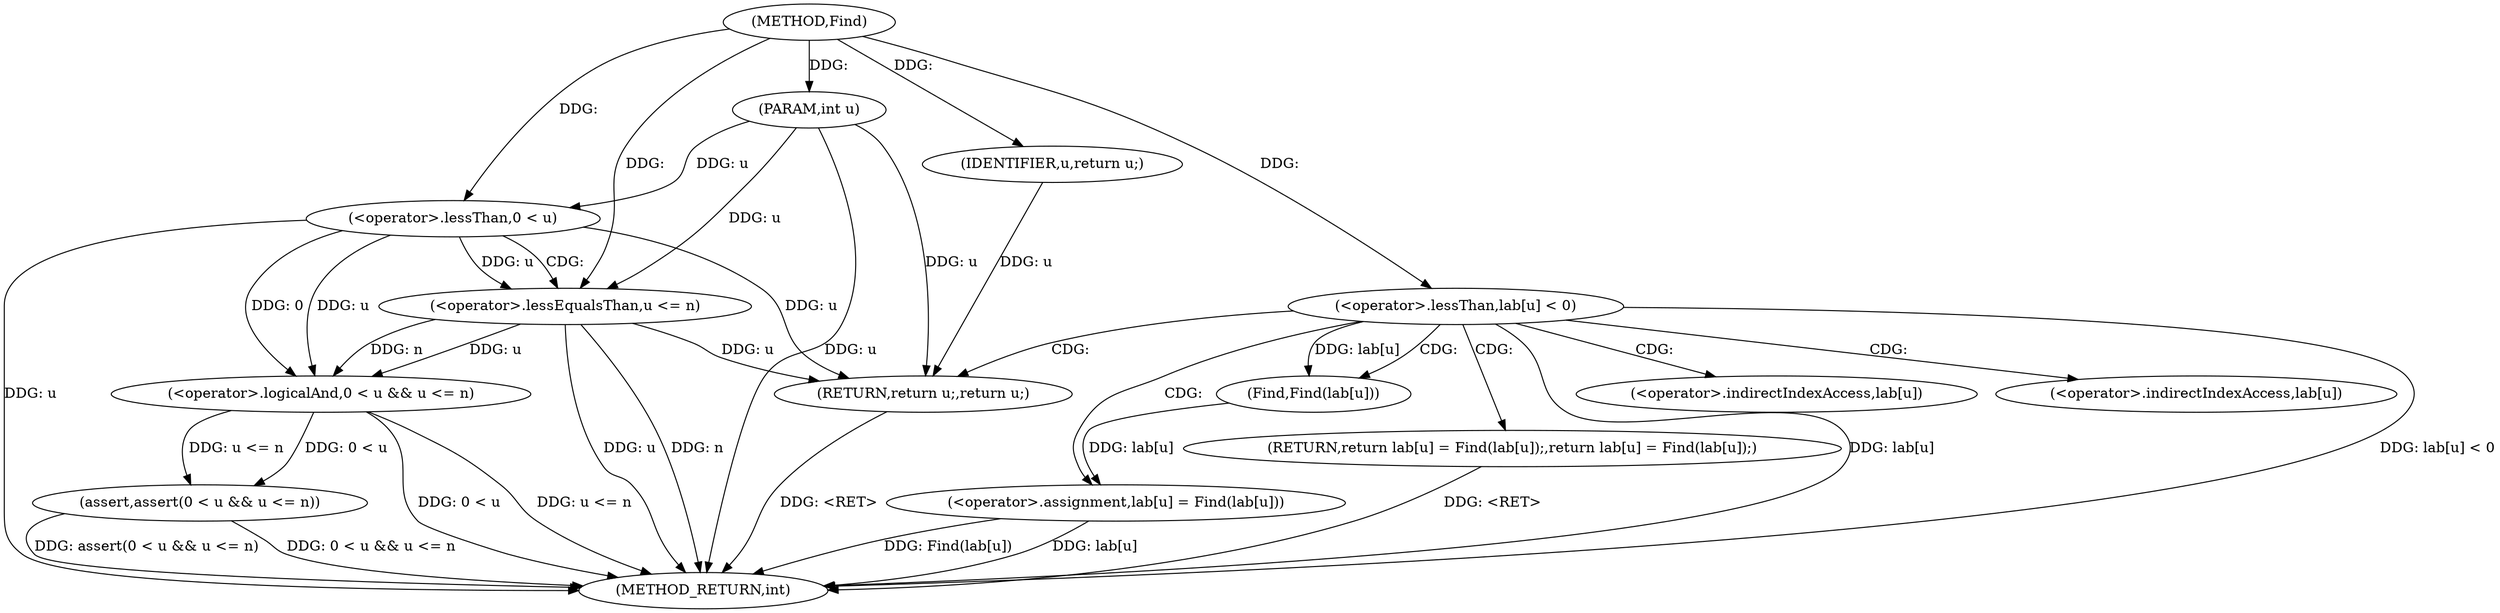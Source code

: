digraph "Find" {  
"1000121" [label = "(METHOD,Find)" ]
"1000149" [label = "(METHOD_RETURN,int)" ]
"1000122" [label = "(PARAM,int u)" ]
"1000124" [label = "(assert,assert(0 < u && u <= n))" ]
"1000140" [label = "(RETURN,return lab[u] = Find(lab[u]);,return lab[u] = Find(lab[u]);)" ]
"1000133" [label = "(<operator>.lessThan,lab[u] < 0)" ]
"1000138" [label = "(RETURN,return u;,return u;)" ]
"1000141" [label = "(<operator>.assignment,lab[u] = Find(lab[u]))" ]
"1000125" [label = "(<operator>.logicalAnd,0 < u && u <= n)" ]
"1000139" [label = "(IDENTIFIER,u,return u;)" ]
"1000126" [label = "(<operator>.lessThan,0 < u)" ]
"1000129" [label = "(<operator>.lessEqualsThan,u <= n)" ]
"1000145" [label = "(Find,Find(lab[u]))" ]
"1000142" [label = "(<operator>.indirectIndexAccess,lab[u])" ]
"1000146" [label = "(<operator>.indirectIndexAccess,lab[u])" ]
  "1000122" -> "1000149"  [ label = "DDG: u"] 
  "1000126" -> "1000149"  [ label = "DDG: u"] 
  "1000125" -> "1000149"  [ label = "DDG: 0 < u"] 
  "1000129" -> "1000149"  [ label = "DDG: u"] 
  "1000125" -> "1000149"  [ label = "DDG: u <= n"] 
  "1000124" -> "1000149"  [ label = "DDG: 0 < u && u <= n"] 
  "1000124" -> "1000149"  [ label = "DDG: assert(0 < u && u <= n)"] 
  "1000133" -> "1000149"  [ label = "DDG: lab[u]"] 
  "1000133" -> "1000149"  [ label = "DDG: lab[u] < 0"] 
  "1000141" -> "1000149"  [ label = "DDG: lab[u]"] 
  "1000141" -> "1000149"  [ label = "DDG: Find(lab[u])"] 
  "1000140" -> "1000149"  [ label = "DDG: <RET>"] 
  "1000138" -> "1000149"  [ label = "DDG: <RET>"] 
  "1000129" -> "1000149"  [ label = "DDG: n"] 
  "1000121" -> "1000122"  [ label = "DDG: "] 
  "1000125" -> "1000124"  [ label = "DDG: u <= n"] 
  "1000125" -> "1000124"  [ label = "DDG: 0 < u"] 
  "1000139" -> "1000138"  [ label = "DDG: u"] 
  "1000126" -> "1000138"  [ label = "DDG: u"] 
  "1000129" -> "1000138"  [ label = "DDG: u"] 
  "1000122" -> "1000138"  [ label = "DDG: u"] 
  "1000145" -> "1000141"  [ label = "DDG: lab[u]"] 
  "1000126" -> "1000125"  [ label = "DDG: u"] 
  "1000126" -> "1000125"  [ label = "DDG: 0"] 
  "1000129" -> "1000125"  [ label = "DDG: u"] 
  "1000129" -> "1000125"  [ label = "DDG: n"] 
  "1000121" -> "1000133"  [ label = "DDG: "] 
  "1000121" -> "1000139"  [ label = "DDG: "] 
  "1000121" -> "1000126"  [ label = "DDG: "] 
  "1000122" -> "1000126"  [ label = "DDG: u"] 
  "1000126" -> "1000129"  [ label = "DDG: u"] 
  "1000122" -> "1000129"  [ label = "DDG: u"] 
  "1000121" -> "1000129"  [ label = "DDG: "] 
  "1000133" -> "1000145"  [ label = "DDG: lab[u]"] 
  "1000133" -> "1000142"  [ label = "CDG: "] 
  "1000133" -> "1000141"  [ label = "CDG: "] 
  "1000133" -> "1000145"  [ label = "CDG: "] 
  "1000133" -> "1000146"  [ label = "CDG: "] 
  "1000133" -> "1000140"  [ label = "CDG: "] 
  "1000133" -> "1000138"  [ label = "CDG: "] 
  "1000126" -> "1000129"  [ label = "CDG: "] 
}
